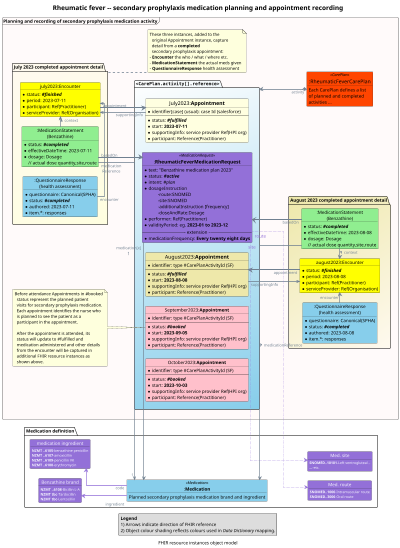 @startuml obj-FHIR-data-rheumaticfever-appointment

title "Rheumatic fever -- secondary prophylaxis medication planning and appointment recording"

left to right direction
'skinparam dpi 200
allow_mixing
scale 400 width

skinparam ActivityDiamondBackgroundColor #RoyalBlue
skinparam ArrowColor #SlateGrey   
skinparam ArrowFontColor #RoyalBlue
skinparam ArrowFontColor #SlateGrey  
skinparam ArrowFontSize 12
skinparam ArrowMessageAlignment left
skinparam BoxPadding 10
skinparam linetype ortho
skinparam nodesep 30
skinparam ranksep 60
skinparam roundcorner 5
skinparam sequenceArrowThickness 2
skinparam TitleFontSize 20

caption FHIR resource instances object model

!procedure $Coding($Alias,$System,$Code,$Display)
  object "<color:GhostWhite>$System" as $Alias #MediumPurple {
    <color:GhostWhite><size:11>**$Code**-$Display
  }
!endprocedure

!procedure $ObjectDiagramLegendWithNote($heading,$noteline)

  legend bottom
    **$heading**
    $noteline
  endlegend

!endprocedure

' Codesystems defined by others
package "Medication definition" as CODING {
  $Coding(MedCoding,"medication ingredient","NZMT ..6105","benzathine penicillin")
  $Coding(MedCoding,"medication ingredient","NZMT ..6107","amoxicillin")
  $Coding(MedCoding,"medication ingredient","NZMT ..6109","penicillin VK")
  $Coding(MedCoding,"medication ingredient","NZMT ..6100","erythromycin")

  $Coding(MedBrand,"Benzathine brand","NZMT ..6108","Bicillin L-A")
  $Coding(MedBrand,"Benzathine brand","NZMT tbc","Tardocillin")
  $Coding(MedBrand,"Benzathine brand","NZMT tbc","Lentocillin")

  $Coding(Route,"Med. route","SNOMED..1000","Intramuscular route")
  $Coding(Route,"Med. route","SNOMED..3006","Oral route")

  $Coding(Site,"Med. site","SNOMED..10101","Left ventrogluteal ..")
  $Coding(Site,"Med. site","...","etc.")

  object ":**Medication**" as MED <<Medication>> #SkyBlue {
    Planned secondary prophylaxis medication brand and ingredient
  }

  'MedCoding -[hidden]d- MedBrand
  MedBrand -[hidden]d- MED
  MED -[hidden]d- Route
  Route -[hidden]r- Site

  MED "code" -[#MediumPurple,norank]> MedCoding
  MED "\ningredient" -[#MediumPurple,norank]d-> MedBrand
}

frame "Planning and recording of secondary prophylaxis medication activity" as HNZFHIRREPO #Snow {
  
  object "<size:16>:RheumaticFeverCarePlan" as CP <<CarePlan>> #OrangeRed {
    Each CarePlan defines a list
    of planned and completed 
    activities ...
  }

  package """<CarePlan.activity[].reference>""" as Activities #White/SkyBlue { 
    
    'object "secondary prophylaxis\nmedication planning" as PLAN_BENZA_2023 #LightSalmon
  
    object "<size:15>:**RheumaticFeverMedicationRequest**" as MR1 <<MedicationRequest>> #MediumPurple {
      * text: "Benzathine medication plan 2023"
      * status: //**#active**//
      * intent: //#plan//
      * dosageInstruction
        \t-route:SNOMED
        \t-site:SNOMED
        \t-additionalInstruction [frequency]
        \t-doseAndRate:Dosage
      * performer: Ref(Practitioner)
      * validityPeriod: eg. **2023-01 to 2023-12**
      --- extension ---
      * medicationFrequency: **Every twenty eight days**
    }

    ' completed appointments    
    object "<size:16>July2023:**Appointment**" as JULY_APPT #LightYellow {
      *identifier[case] (usual): case Id (salesforce)
      ---
      * status: //**#fulfilled**//
      * start: **2023-07-11**
      * supportingInfo: service provider Ref(HPI org)
      * participant: Reference(Practitioner)
    }

    object "<size:16>August2023:**Appointment**" as AUGUST_APPT #PaleGoldenRod {
      *identifier: type #CarePlanActivityId (SF)
      ---
      * status: //**#fulfilled**//
      * start: **2023-08-08**
      * supportingInfo: service provider Ref(HPI org)
      * participant: Reference(Practitioner)
    }
    
    ' planned appointment
    object "<size:14>September2023:**Appointment**" as SEPTEMBER_APPT #pink {
      *identifier: type #CarePlanActivityId (SF)
      ---
      * status: //**#booked**//
      * start: **2023-09-05**
      * supportingInfo: service provider Ref(HPI org)
      * participant: Reference(Practitioner)
    }

    object "<size:14>October2023:**Appointment**" as OCTOBER_APPT #pink {
      *identifier: type #CarePlanActivityId (SF)
      ---
      * status: //**#booked**//
      * start: **2023-10-03**
      * supportingInfo: service provider Ref(HPI org)
      * participant: Reference(Practitioner)
    }

    'arrange activities in line
    AUGUST_APPT -[hidden]r- MR1
    MR1 -[hidden]r- JULY_APPT
    SEPTEMBER_APPT -[hidden]r- OCTOBER_APPT
    OCTOBER_APPT -[hidden]r- SEPTEMBER_APPT
  }

  package "July 2023 completed appointment detail" as JULY #FloralWhite/LightYellow {
  
    object "<size:14>july2023:Encounter" as EInj2 #Yellow {
      * status: //**#finished**//
      * period: 2023-07-11
      * participant: Ref(Practitioner)
      * serviceProvider: Ref(Organisation)
    }

    object "<size:14>:MedicationStatement\n(Benzathine)" as MEDSTMT2 #LightGreen {
      * status: //**#completed**//
      * effectiveDateTime: 2023-07-11
      * dosage: Dosage 
          // actual dose quantity,site,route
    }

    object "<size:14>:QuestionnaireResponse\n(health assessment)" as QR2 #SkyBlue {
      * questionnaire: Canonical(SPHA)
      * status: //**#completed**//
      * authored: 2023-07-11
      * item.*: responses
    }

    
    EInj2 <-[norank]r- MEDSTMT2: < context
    ' MEDSTMT2 -[#Gray]-* MEDSTMT2: <size:10>Lignocaine (contained)\n<size:10>MedicationStatement
    ' MEDSTMT2 "derivedFrom" -d-> QR2
    QR2 "encounter" -[norank]--> EInj2 
  }

  package "August 2023 completed appointment detail" as AUGUST #PaleGoldenRod/FloralWhite {

    object "<size:14>august2023:Encounter" as EInj1 #yellow {
      * status: //**#finished**//
      * period: 2023-08-08
      * participant: Ref(Practitioner)
      * serviceProvider: Ref(Organisation)
    }

    object "<size:14>:MedicationStatement\n(Benzathine)" as MEDSTMT1 #LightGreen {
      * status: //**#completed**//
      * effectiveDateTime: 2023-08-08
      * dosage: Dosage 
        // actual dose quantity,site,route
    }

    object "<size:14>:QuestionnaireResponse\n(health assessment)" as QR1 #SkyBlue {
      * questionnaire: Canonical(SPHA)
      * status: //**#completed**//
      * authored: 2023-08-08
      * item.*: responses
    }

    EInj1 <-[norank]l- MEDSTMT1: < context
    ' MEDSTMT1 -[#Gray,norank]-* MEDSTMT1: <size:10>Lignocaine (contained)\n<size:10>MedicationStatement
    ' MEDSTMT1 "derivedFrom" -d-> QR1
    QR1 "encounter" -[norank]r-> EInj1
  }

  ' positioning

  ' connectors
  CP "activity" *-u-> Activities

  JULY_APPT "supportingInfo" -u-> EInj2
  EInj2 "appointment" -[thickness=3,norank]-> JULY_APPT

  AUGUST_APPT "supportingInfo" -d-> EInj1
  EInj1 "appointment" -[thickness=3,norank]-> AUGUST_APPT

  MR1 "medication[x]\n<size:14>1" -[norank]-> "1" MED
  MR1 "<color:MediumPurple><size:14>route" .[#MediumPurple,dotted,norank].> Route
  MR1 "<color:MediumPurple><size:14>site" .[#MediumPurple,dotted,norank].> Site

  MEDSTMT1 "basedOn" -[thickness=3,norank]--> MR1
  MEDSTMT2 "basedOn" -[thickness=3,norank]--> MR1

  MEDSTMT1 -[norank]u-> MED : > medicationReference
  MEDSTMT2 "medication\nReference" -[norank]> MED 

  'notes
  note as N1
    These three instances, added to the
      original Appointment instance, capture
      detail from a **completed**
      secondary prophylaxis appointment:
    - **Encounter** the who / what / where etc.
    - **MedicationStatement** the actual meds given
    - **QuestionnaireResponse** health assessment
  end note

  N1 .u. JULY

  note as N2
    Before attendance Appointments in #booked
      status represent the planned patient
      visits for secondary prophylaxis medication.
      Each appointment identifies the nurse who
      is planned to see the patient as a 
      participant in the appointment.   
      
      After the appointment is attended, its 
      status will update to #fulfilled and
      medication administered and other details 
      from the encounter will be captured in 
      additional FHIR resource instances as
      shown above.
  end note

  N2 .. SEPTEMBER_APPT

}

legend bottom
  **Legend**
  1) Arrows indicate direction of FHIR reference
  2) Object colour shading reflects colours used in //Data Dictionary// mapping.
endlegend


@enduml